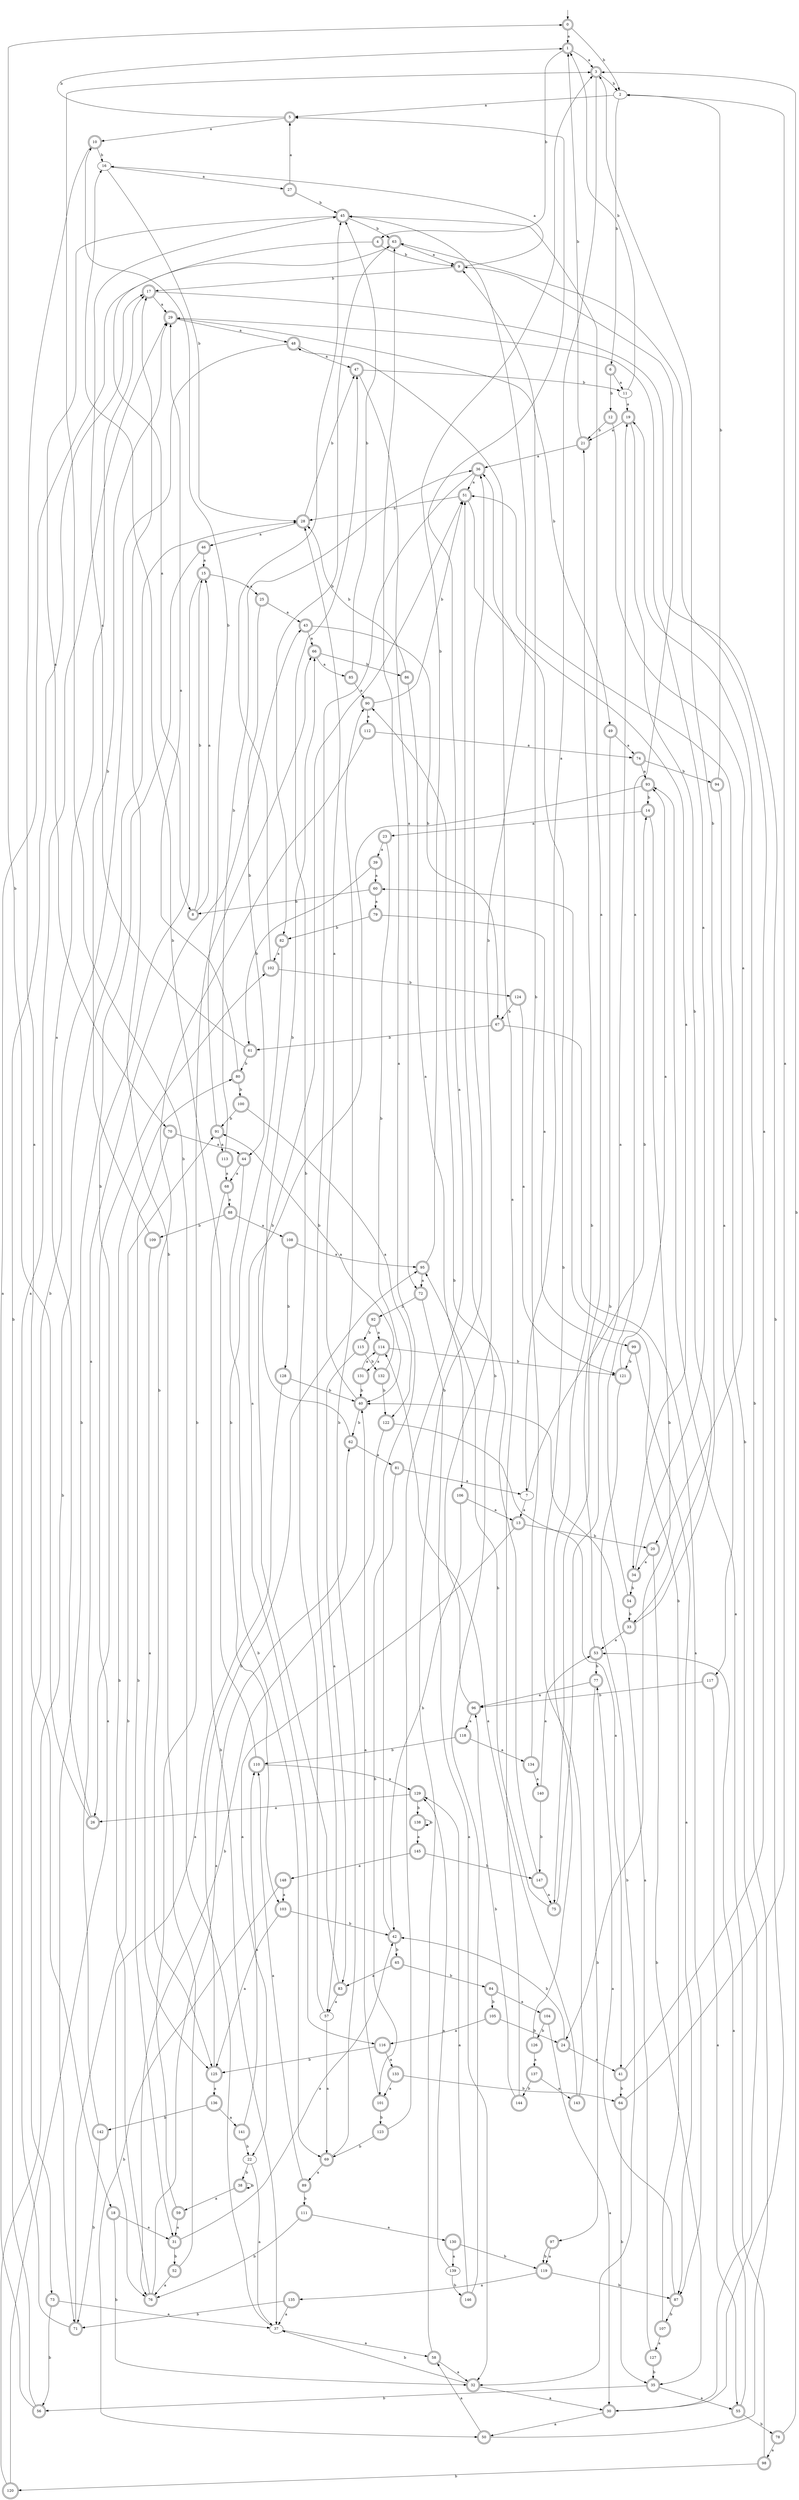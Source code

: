 digraph RandomDFA {
  __start0 [label="", shape=none];
  __start0 -> 0 [label=""];
  0 [shape=circle] [shape=doublecircle]
  0 -> 1 [label="a"]
  0 -> 2 [label="b"]
  1 [shape=doublecircle]
  1 -> 3 [label="a"]
  1 -> 4 [label="b"]
  2
  2 -> 5 [label="a"]
  2 -> 6 [label="b"]
  3 [shape=doublecircle]
  3 -> 7 [label="a"]
  3 -> 2 [label="b"]
  4 [shape=doublecircle]
  4 -> 8 [label="a"]
  4 -> 9 [label="b"]
  5 [shape=doublecircle]
  5 -> 10 [label="a"]
  5 -> 1 [label="b"]
  6 [shape=doublecircle]
  6 -> 11 [label="a"]
  6 -> 12 [label="b"]
  7
  7 -> 13 [label="a"]
  7 -> 14 [label="b"]
  8 [shape=doublecircle]
  8 -> 15 [label="a"]
  8 -> 15 [label="b"]
  9 [shape=doublecircle]
  9 -> 16 [label="a"]
  9 -> 17 [label="b"]
  10 [shape=doublecircle]
  10 -> 18 [label="a"]
  10 -> 16 [label="b"]
  11
  11 -> 19 [label="a"]
  11 -> 1 [label="b"]
  12 [shape=doublecircle]
  12 -> 20 [label="a"]
  12 -> 21 [label="b"]
  13 [shape=doublecircle]
  13 -> 22 [label="a"]
  13 -> 20 [label="b"]
  14 [shape=doublecircle]
  14 -> 23 [label="a"]
  14 -> 24 [label="b"]
  15 [shape=doublecircle]
  15 -> 25 [label="a"]
  15 -> 26 [label="b"]
  16
  16 -> 27 [label="a"]
  16 -> 28 [label="b"]
  17 [shape=doublecircle]
  17 -> 29 [label="a"]
  17 -> 30 [label="b"]
  18 [shape=doublecircle]
  18 -> 31 [label="a"]
  18 -> 32 [label="b"]
  19 [shape=doublecircle]
  19 -> 21 [label="a"]
  19 -> 33 [label="b"]
  20 [shape=doublecircle]
  20 -> 34 [label="a"]
  20 -> 35 [label="b"]
  21 [shape=doublecircle]
  21 -> 36 [label="a"]
  21 -> 1 [label="b"]
  22
  22 -> 37 [label="a"]
  22 -> 38 [label="b"]
  23 [shape=doublecircle]
  23 -> 39 [label="a"]
  23 -> 40 [label="b"]
  24 [shape=doublecircle]
  24 -> 41 [label="a"]
  24 -> 42 [label="b"]
  25 [shape=doublecircle]
  25 -> 43 [label="a"]
  25 -> 44 [label="b"]
  26 [shape=doublecircle]
  26 -> 17 [label="a"]
  26 -> 0 [label="b"]
  27 [shape=doublecircle]
  27 -> 5 [label="a"]
  27 -> 45 [label="b"]
  28 [shape=doublecircle]
  28 -> 46 [label="a"]
  28 -> 47 [label="b"]
  29 [shape=doublecircle]
  29 -> 48 [label="a"]
  29 -> 49 [label="b"]
  30 [shape=doublecircle]
  30 -> 50 [label="a"]
  30 -> 51 [label="b"]
  31 [shape=doublecircle]
  31 -> 42 [label="a"]
  31 -> 52 [label="b"]
  32 [shape=doublecircle]
  32 -> 30 [label="a"]
  32 -> 37 [label="b"]
  33 [shape=doublecircle]
  33 -> 53 [label="a"]
  33 -> 3 [label="b"]
  34 [shape=doublecircle]
  34 -> 29 [label="a"]
  34 -> 54 [label="b"]
  35 [shape=doublecircle]
  35 -> 55 [label="a"]
  35 -> 56 [label="b"]
  36 [shape=doublecircle]
  36 -> 51 [label="a"]
  36 -> 57 [label="b"]
  37
  37 -> 58 [label="a"]
  37 -> 3 [label="b"]
  38 [shape=doublecircle]
  38 -> 59 [label="a"]
  38 -> 38 [label="b"]
  39 [shape=doublecircle]
  39 -> 60 [label="a"]
  39 -> 61 [label="b"]
  40 [shape=doublecircle]
  40 -> 28 [label="a"]
  40 -> 62 [label="b"]
  41 [shape=doublecircle]
  41 -> 63 [label="a"]
  41 -> 64 [label="b"]
  42 [shape=doublecircle]
  42 -> 63 [label="a"]
  42 -> 65 [label="b"]
  43 [shape=doublecircle]
  43 -> 66 [label="a"]
  43 -> 67 [label="b"]
  44 [shape=doublecircle]
  44 -> 68 [label="a"]
  44 -> 69 [label="b"]
  45 [shape=doublecircle]
  45 -> 70 [label="a"]
  45 -> 63 [label="b"]
  46 [shape=doublecircle]
  46 -> 15 [label="a"]
  46 -> 71 [label="b"]
  47 [shape=doublecircle]
  47 -> 72 [label="a"]
  47 -> 11 [label="b"]
  48 [shape=doublecircle]
  48 -> 47 [label="a"]
  48 -> 73 [label="b"]
  49 [shape=doublecircle]
  49 -> 74 [label="a"]
  49 -> 75 [label="b"]
  50 [shape=doublecircle]
  50 -> 58 [label="a"]
  50 -> 19 [label="b"]
  51 [shape=doublecircle]
  51 -> 34 [label="a"]
  51 -> 28 [label="b"]
  52 [shape=doublecircle]
  52 -> 76 [label="a"]
  52 -> 17 [label="b"]
  53 [shape=doublecircle]
  53 -> 45 [label="a"]
  53 -> 77 [label="b"]
  54 [shape=doublecircle]
  54 -> 9 [label="a"]
  54 -> 33 [label="b"]
  55 [shape=doublecircle]
  55 -> 53 [label="a"]
  55 -> 78 [label="b"]
  56 [shape=doublecircle]
  56 -> 63 [label="a"]
  56 -> 17 [label="b"]
  57
  57 -> 69 [label="a"]
  57 -> 47 [label="b"]
  58 [shape=doublecircle]
  58 -> 32 [label="a"]
  58 -> 36 [label="b"]
  59 [shape=doublecircle]
  59 -> 31 [label="a"]
  59 -> 66 [label="b"]
  60 [shape=doublecircle]
  60 -> 79 [label="a"]
  60 -> 8 [label="b"]
  61 [shape=doublecircle]
  61 -> 45 [label="a"]
  61 -> 80 [label="b"]
  62 [shape=doublecircle]
  62 -> 81 [label="a"]
  62 -> 66 [label="b"]
  63 [shape=doublecircle]
  63 -> 9 [label="a"]
  63 -> 82 [label="b"]
  64 [shape=doublecircle]
  64 -> 2 [label="a"]
  64 -> 35 [label="b"]
  65 [shape=doublecircle]
  65 -> 83 [label="a"]
  65 -> 84 [label="b"]
  66 [shape=doublecircle]
  66 -> 85 [label="a"]
  66 -> 86 [label="b"]
  67 [shape=doublecircle]
  67 -> 87 [label="a"]
  67 -> 61 [label="b"]
  68 [shape=doublecircle]
  68 -> 88 [label="a"]
  68 -> 37 [label="b"]
  69 [shape=doublecircle]
  69 -> 89 [label="a"]
  69 -> 90 [label="b"]
  70 [shape=doublecircle]
  70 -> 44 [label="a"]
  70 -> 31 [label="b"]
  71 [shape=doublecircle]
  71 -> 29 [label="a"]
  71 -> 91 [label="b"]
  72 [shape=doublecircle]
  72 -> 32 [label="a"]
  72 -> 92 [label="b"]
  73 [shape=doublecircle]
  73 -> 37 [label="a"]
  73 -> 56 [label="b"]
  74 [shape=doublecircle]
  74 -> 93 [label="a"]
  74 -> 94 [label="b"]
  75 [shape=doublecircle]
  75 -> 19 [label="a"]
  75 -> 95 [label="b"]
  76 [shape=doublecircle]
  76 -> 62 [label="a"]
  76 -> 80 [label="b"]
  77 [shape=doublecircle]
  77 -> 96 [label="a"]
  77 -> 97 [label="b"]
  78 [shape=doublecircle]
  78 -> 98 [label="a"]
  78 -> 3 [label="b"]
  79 [shape=doublecircle]
  79 -> 99 [label="a"]
  79 -> 82 [label="b"]
  80 [shape=doublecircle]
  80 -> 29 [label="a"]
  80 -> 100 [label="b"]
  81 [shape=doublecircle]
  81 -> 7 [label="a"]
  81 -> 101 [label="b"]
  82 [shape=doublecircle]
  82 -> 102 [label="a"]
  82 -> 103 [label="b"]
  83 [shape=doublecircle]
  83 -> 57 [label="a"]
  83 -> 51 [label="b"]
  84 [shape=doublecircle]
  84 -> 104 [label="a"]
  84 -> 105 [label="b"]
  85 [shape=doublecircle]
  85 -> 90 [label="a"]
  85 -> 45 [label="b"]
  86 [shape=doublecircle]
  86 -> 106 [label="a"]
  86 -> 28 [label="b"]
  87 [shape=doublecircle]
  87 -> 77 [label="a"]
  87 -> 107 [label="b"]
  88 [shape=doublecircle]
  88 -> 108 [label="a"]
  88 -> 109 [label="b"]
  89 [shape=doublecircle]
  89 -> 110 [label="a"]
  89 -> 111 [label="b"]
  90 [shape=doublecircle]
  90 -> 112 [label="a"]
  90 -> 51 [label="b"]
  91 [shape=doublecircle]
  91 -> 113 [label="a"]
  91 -> 10 [label="b"]
  92 [shape=doublecircle]
  92 -> 114 [label="a"]
  92 -> 115 [label="b"]
  93 [shape=doublecircle]
  93 -> 116 [label="a"]
  93 -> 14 [label="b"]
  94 [shape=doublecircle]
  94 -> 117 [label="a"]
  94 -> 2 [label="b"]
  95 [shape=doublecircle]
  95 -> 72 [label="a"]
  95 -> 3 [label="b"]
  96 [shape=doublecircle]
  96 -> 118 [label="a"]
  96 -> 45 [label="b"]
  97 [shape=doublecircle]
  97 -> 119 [label="a"]
  97 -> 119 [label="b"]
  98 [shape=doublecircle]
  98 -> 93 [label="a"]
  98 -> 120 [label="b"]
  99 [shape=doublecircle]
  99 -> 87 [label="a"]
  99 -> 121 [label="b"]
  100 [shape=doublecircle]
  100 -> 122 [label="a"]
  100 -> 91 [label="b"]
  101 [shape=doublecircle]
  101 -> 40 [label="a"]
  101 -> 123 [label="b"]
  102 [shape=doublecircle]
  102 -> 45 [label="a"]
  102 -> 124 [label="b"]
  103 [shape=doublecircle]
  103 -> 125 [label="a"]
  103 -> 42 [label="b"]
  104 [shape=doublecircle]
  104 -> 30 [label="a"]
  104 -> 126 [label="b"]
  105 [shape=doublecircle]
  105 -> 116 [label="a"]
  105 -> 24 [label="b"]
  106 [shape=doublecircle]
  106 -> 13 [label="a"]
  106 -> 42 [label="b"]
  107 [shape=doublecircle]
  107 -> 127 [label="a"]
  107 -> 60 [label="b"]
  108 [shape=doublecircle]
  108 -> 95 [label="a"]
  108 -> 128 [label="b"]
  109 [shape=doublecircle]
  109 -> 125 [label="a"]
  109 -> 29 [label="b"]
  110 [shape=doublecircle]
  110 -> 129 [label="a"]
  110 -> 16 [label="b"]
  111 [shape=doublecircle]
  111 -> 130 [label="a"]
  111 -> 76 [label="b"]
  112 [shape=doublecircle]
  112 -> 74 [label="a"]
  112 -> 125 [label="b"]
  113 [shape=doublecircle]
  113 -> 68 [label="a"]
  113 -> 36 [label="b"]
  114 [shape=doublecircle]
  114 -> 131 [label="a"]
  114 -> 121 [label="b"]
  115 [shape=doublecircle]
  115 -> 83 [label="a"]
  115 -> 132 [label="b"]
  116 [shape=doublecircle]
  116 -> 133 [label="a"]
  116 -> 125 [label="b"]
  117 [shape=doublecircle]
  117 -> 55 [label="a"]
  117 -> 96 [label="b"]
  118 [shape=doublecircle]
  118 -> 134 [label="a"]
  118 -> 110 [label="b"]
  119 [shape=doublecircle]
  119 -> 135 [label="a"]
  119 -> 87 [label="b"]
  120 [shape=doublecircle]
  120 -> 102 [label="a"]
  120 -> 28 [label="b"]
  121 [shape=doublecircle]
  121 -> 93 [label="a"]
  121 -> 32 [label="b"]
  122 [shape=doublecircle]
  122 -> 41 [label="a"]
  122 -> 76 [label="b"]
  123 [shape=doublecircle]
  123 -> 5 [label="a"]
  123 -> 69 [label="b"]
  124 [shape=doublecircle]
  124 -> 121 [label="a"]
  124 -> 67 [label="b"]
  125 [shape=doublecircle]
  125 -> 136 [label="a"]
  125 -> 95 [label="b"]
  126 [shape=doublecircle]
  126 -> 137 [label="a"]
  126 -> 21 [label="b"]
  127 [shape=doublecircle]
  127 -> 40 [label="a"]
  127 -> 35 [label="b"]
  128 [shape=doublecircle]
  128 -> 76 [label="a"]
  128 -> 40 [label="b"]
  129 [shape=doublecircle]
  129 -> 26 [label="a"]
  129 -> 138 [label="b"]
  130 [shape=doublecircle]
  130 -> 139 [label="a"]
  130 -> 119 [label="b"]
  131 [shape=doublecircle]
  131 -> 114 [label="a"]
  131 -> 40 [label="b"]
  132 [shape=doublecircle]
  132 -> 91 [label="a"]
  132 -> 122 [label="b"]
  133 [shape=doublecircle]
  133 -> 101 [label="a"]
  133 -> 64 [label="b"]
  134 [shape=doublecircle]
  134 -> 140 [label="a"]
  134 -> 9 [label="b"]
  135 [shape=doublecircle]
  135 -> 37 [label="a"]
  135 -> 71 [label="b"]
  136 [shape=doublecircle]
  136 -> 141 [label="a"]
  136 -> 142 [label="b"]
  137 [shape=doublecircle]
  137 -> 143 [label="a"]
  137 -> 144 [label="b"]
  138 [shape=doublecircle]
  138 -> 145 [label="a"]
  138 -> 138 [label="b"]
  139
  139 -> 129 [label="a"]
  139 -> 146 [label="b"]
  140 [shape=doublecircle]
  140 -> 53 [label="a"]
  140 -> 147 [label="b"]
  141 [shape=doublecircle]
  141 -> 110 [label="a"]
  141 -> 22 [label="b"]
  142 [shape=doublecircle]
  142 -> 43 [label="a"]
  142 -> 71 [label="b"]
  143 [shape=doublecircle]
  143 -> 114 [label="a"]
  143 -> 36 [label="b"]
  144 [shape=doublecircle]
  144 -> 48 [label="a"]
  144 -> 96 [label="b"]
  145 [shape=doublecircle]
  145 -> 148 [label="a"]
  145 -> 147 [label="b"]
  146 [shape=doublecircle]
  146 -> 129 [label="a"]
  146 -> 51 [label="b"]
  147 [shape=doublecircle]
  147 -> 75 [label="a"]
  147 -> 90 [label="b"]
  148 [shape=doublecircle]
  148 -> 103 [label="a"]
  148 -> 50 [label="b"]
}
